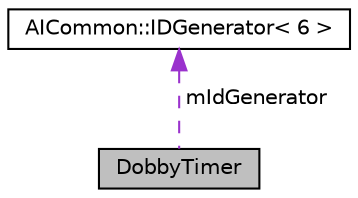 digraph "DobbyTimer"
{
 // LATEX_PDF_SIZE
  edge [fontname="Helvetica",fontsize="10",labelfontname="Helvetica",labelfontsize="10"];
  node [fontname="Helvetica",fontsize="10",shape=record];
  Node1 [label="DobbyTimer",height=0.2,width=0.4,color="black", fillcolor="grey75", style="filled", fontcolor="black",tooltip="Utility object that can be used to register a callback function to execute in the future."];
  Node2 -> Node1 [dir="back",color="darkorchid3",fontsize="10",style="dashed",label=" mIdGenerator" ,fontname="Helvetica"];
  Node2 [label="AICommon::IDGenerator\< 6 \>",height=0.2,width=0.4,color="black", fillcolor="white", style="filled",URL="$classAICommon_1_1IDGenerator.html",tooltip=" "];
}
